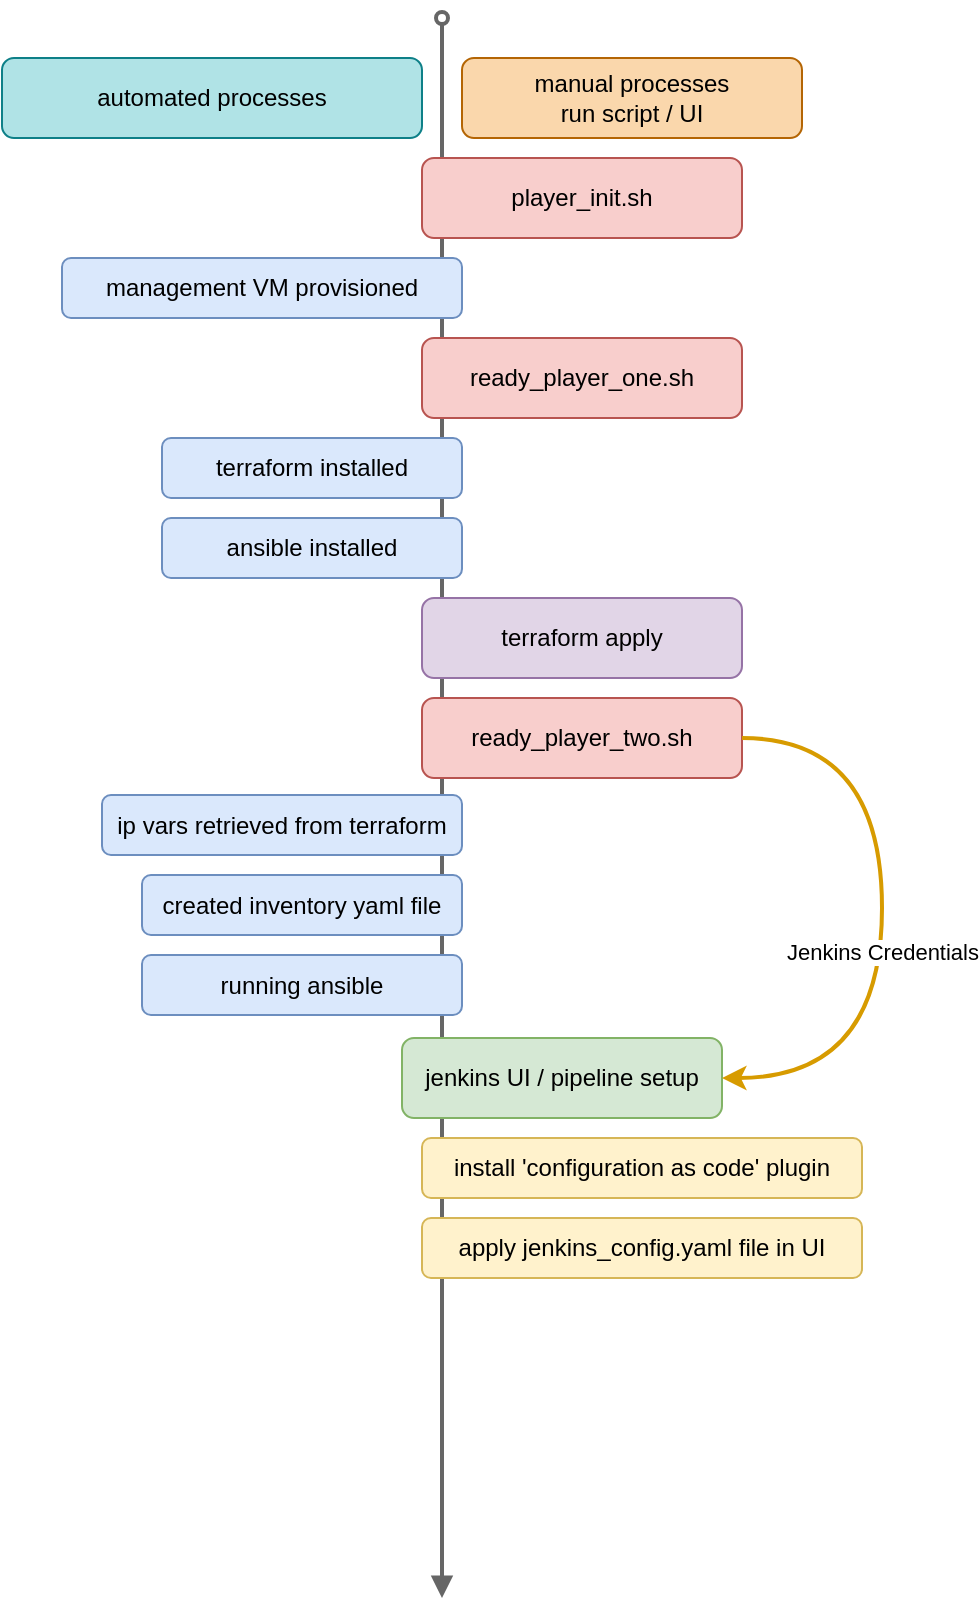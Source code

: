 <mxfile version="14.5.1" type="device"><diagram id="sBoVk0M_r0ua1bFvn3O-" name="Page-1"><mxGraphModel dx="1106" dy="972" grid="1" gridSize="10" guides="1" tooltips="1" connect="1" arrows="1" fold="1" page="1" pageScale="1" pageWidth="1169" pageHeight="827" math="0" shadow="0"><root><mxCell id="0"/><mxCell id="1" parent="0"/><mxCell id="2Fp-943jErIWETX7gsZH-19" value="" style="endArrow=oval;html=1;strokeWidth=2;fillColor=#f5f5f5;strokeColor=#666666;startArrow=block;startFill=1;endFill=0;" edge="1" parent="1"><mxGeometry width="50" height="50" relative="1" as="geometry"><mxPoint x="340" y="800" as="sourcePoint"/><mxPoint x="340" y="10" as="targetPoint"/></mxGeometry></mxCell><mxCell id="2Fp-943jErIWETX7gsZH-2" value="player_init.sh" style="rounded=1;whiteSpace=wrap;html=1;fillColor=#f8cecc;strokeColor=#b85450;" vertex="1" parent="1"><mxGeometry x="330" y="80" width="160" height="40" as="geometry"/></mxCell><mxCell id="2Fp-943jErIWETX7gsZH-4" value="management VM provisioned" style="rounded=1;whiteSpace=wrap;html=1;fillColor=#dae8fc;strokeColor=#6c8ebf;" vertex="1" parent="1"><mxGeometry x="150" y="130" width="200" height="30" as="geometry"/></mxCell><mxCell id="2Fp-943jErIWETX7gsZH-6" value="ready_player_one.sh" style="rounded=1;whiteSpace=wrap;html=1;fillColor=#f8cecc;strokeColor=#b85450;" vertex="1" parent="1"><mxGeometry x="330" y="170" width="160" height="40" as="geometry"/></mxCell><mxCell id="2Fp-943jErIWETX7gsZH-8" value="terraform installed" style="rounded=1;whiteSpace=wrap;html=1;fillColor=#dae8fc;strokeColor=#6c8ebf;" vertex="1" parent="1"><mxGeometry x="200" y="220" width="150" height="30" as="geometry"/></mxCell><mxCell id="2Fp-943jErIWETX7gsZH-9" value="ansible installed" style="rounded=1;whiteSpace=wrap;html=1;fillColor=#dae8fc;strokeColor=#6c8ebf;" vertex="1" parent="1"><mxGeometry x="200" y="260" width="150" height="30" as="geometry"/></mxCell><mxCell id="2Fp-943jErIWETX7gsZH-10" value="ready_player_two.sh" style="rounded=1;whiteSpace=wrap;html=1;fillColor=#f8cecc;strokeColor=#b85450;" vertex="1" parent="1"><mxGeometry x="330" y="350" width="160" height="40" as="geometry"/></mxCell><mxCell id="2Fp-943jErIWETX7gsZH-12" value="ip vars retrieved from terraform" style="rounded=1;whiteSpace=wrap;html=1;fillColor=#dae8fc;strokeColor=#6c8ebf;" vertex="1" parent="1"><mxGeometry x="170" y="398.5" width="180" height="30" as="geometry"/></mxCell><mxCell id="2Fp-943jErIWETX7gsZH-13" value="created inventory yaml file" style="rounded=1;whiteSpace=wrap;html=1;fillColor=#dae8fc;strokeColor=#6c8ebf;" vertex="1" parent="1"><mxGeometry x="190" y="438.5" width="160" height="30" as="geometry"/></mxCell><mxCell id="2Fp-943jErIWETX7gsZH-14" value="running ansible" style="rounded=1;whiteSpace=wrap;html=1;fillColor=#dae8fc;strokeColor=#6c8ebf;" vertex="1" parent="1"><mxGeometry x="190" y="478.5" width="160" height="30" as="geometry"/></mxCell><mxCell id="2Fp-943jErIWETX7gsZH-15" value="jenkins UI / pipeline setup" style="rounded=1;whiteSpace=wrap;html=1;fillColor=#d5e8d4;strokeColor=#82b366;" vertex="1" parent="1"><mxGeometry x="320" y="520" width="160" height="40" as="geometry"/></mxCell><mxCell id="2Fp-943jErIWETX7gsZH-17" value="automated processes" style="rounded=1;whiteSpace=wrap;html=1;fillColor=#b0e3e6;strokeColor=#0e8088;" vertex="1" parent="1"><mxGeometry x="120" y="30" width="210" height="40" as="geometry"/></mxCell><mxCell id="2Fp-943jErIWETX7gsZH-18" value="manual processes&lt;br&gt;run script / UI" style="rounded=1;whiteSpace=wrap;html=1;fillColor=#fad7ac;strokeColor=#b46504;" vertex="1" parent="1"><mxGeometry x="350" y="30" width="170" height="40" as="geometry"/></mxCell><mxCell id="2Fp-943jErIWETX7gsZH-20" value="terraform apply" style="rounded=1;whiteSpace=wrap;html=1;fillColor=#e1d5e7;strokeColor=#9673a6;" vertex="1" parent="1"><mxGeometry x="330" y="300" width="160" height="40" as="geometry"/></mxCell><mxCell id="2Fp-943jErIWETX7gsZH-21" value="Jenkins Credentials" style="endArrow=classic;html=1;strokeWidth=2;entryX=1;entryY=0.5;entryDx=0;entryDy=0;exitX=1;exitY=0.5;exitDx=0;exitDy=0;edgeStyle=orthogonalEdgeStyle;curved=1;fillColor=#ffe6cc;strokeColor=#d79b00;" edge="1" parent="1" source="2Fp-943jErIWETX7gsZH-10" target="2Fp-943jErIWETX7gsZH-15"><mxGeometry x="0.105" width="50" height="50" relative="1" as="geometry"><mxPoint x="540" y="400" as="sourcePoint"/><mxPoint x="640" y="340" as="targetPoint"/><Array as="points"><mxPoint x="560" y="370"/><mxPoint x="560" y="540"/></Array><mxPoint as="offset"/></mxGeometry></mxCell><mxCell id="2Fp-943jErIWETX7gsZH-24" value="install 'configuration as code' plugin" style="rounded=1;whiteSpace=wrap;html=1;fillColor=#fff2cc;strokeColor=#d6b656;" vertex="1" parent="1"><mxGeometry x="330" y="570" width="220" height="30" as="geometry"/></mxCell><mxCell id="2Fp-943jErIWETX7gsZH-25" value="apply jenkins_config.yaml file in UI" style="rounded=1;whiteSpace=wrap;html=1;fillColor=#fff2cc;strokeColor=#d6b656;" vertex="1" parent="1"><mxGeometry x="330" y="610" width="220" height="30" as="geometry"/></mxCell></root></mxGraphModel></diagram></mxfile>